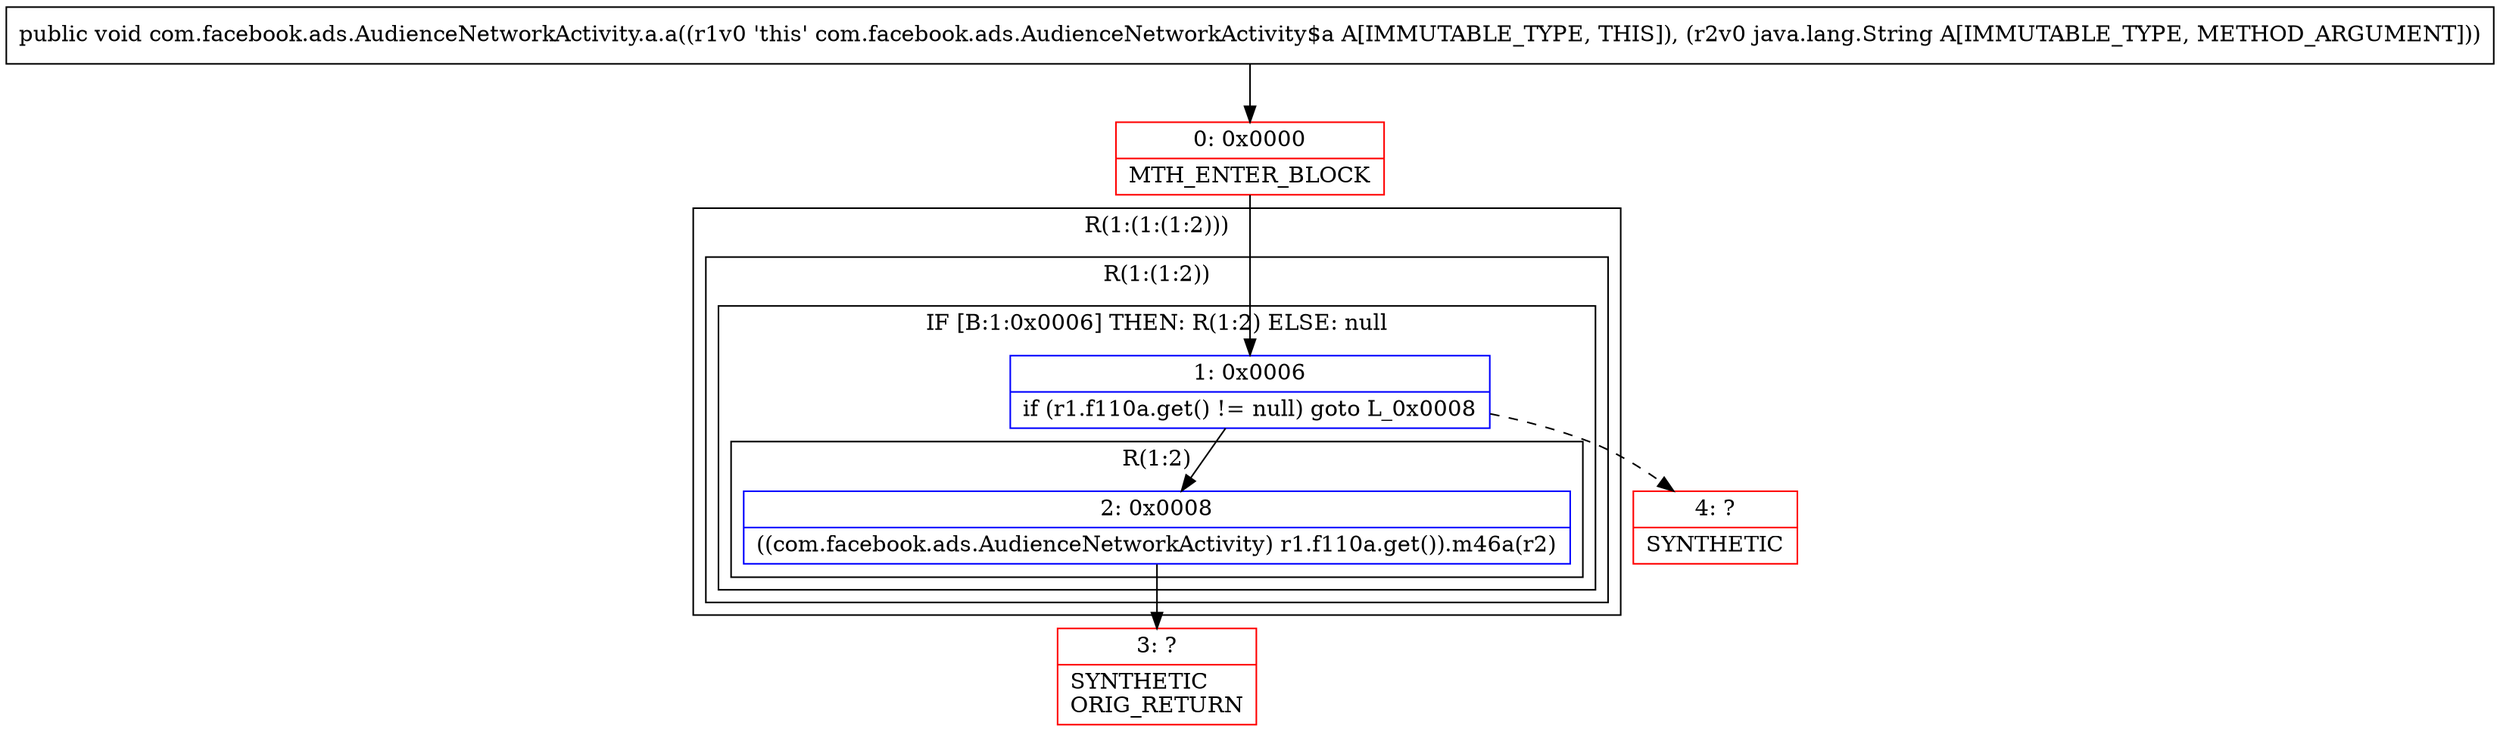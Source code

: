 digraph "CFG forcom.facebook.ads.AudienceNetworkActivity.a.a(Ljava\/lang\/String;)V" {
subgraph cluster_Region_1321823926 {
label = "R(1:(1:(1:2)))";
node [shape=record,color=blue];
subgraph cluster_Region_146657752 {
label = "R(1:(1:2))";
node [shape=record,color=blue];
subgraph cluster_IfRegion_2044583938 {
label = "IF [B:1:0x0006] THEN: R(1:2) ELSE: null";
node [shape=record,color=blue];
Node_1 [shape=record,label="{1\:\ 0x0006|if (r1.f110a.get() != null) goto L_0x0008\l}"];
subgraph cluster_Region_1273231734 {
label = "R(1:2)";
node [shape=record,color=blue];
Node_2 [shape=record,label="{2\:\ 0x0008|((com.facebook.ads.AudienceNetworkActivity) r1.f110a.get()).m46a(r2)\l}"];
}
}
}
}
Node_0 [shape=record,color=red,label="{0\:\ 0x0000|MTH_ENTER_BLOCK\l}"];
Node_3 [shape=record,color=red,label="{3\:\ ?|SYNTHETIC\lORIG_RETURN\l}"];
Node_4 [shape=record,color=red,label="{4\:\ ?|SYNTHETIC\l}"];
MethodNode[shape=record,label="{public void com.facebook.ads.AudienceNetworkActivity.a.a((r1v0 'this' com.facebook.ads.AudienceNetworkActivity$a A[IMMUTABLE_TYPE, THIS]), (r2v0 java.lang.String A[IMMUTABLE_TYPE, METHOD_ARGUMENT])) }"];
MethodNode -> Node_0;
Node_1 -> Node_2;
Node_1 -> Node_4[style=dashed];
Node_2 -> Node_3;
Node_0 -> Node_1;
}

